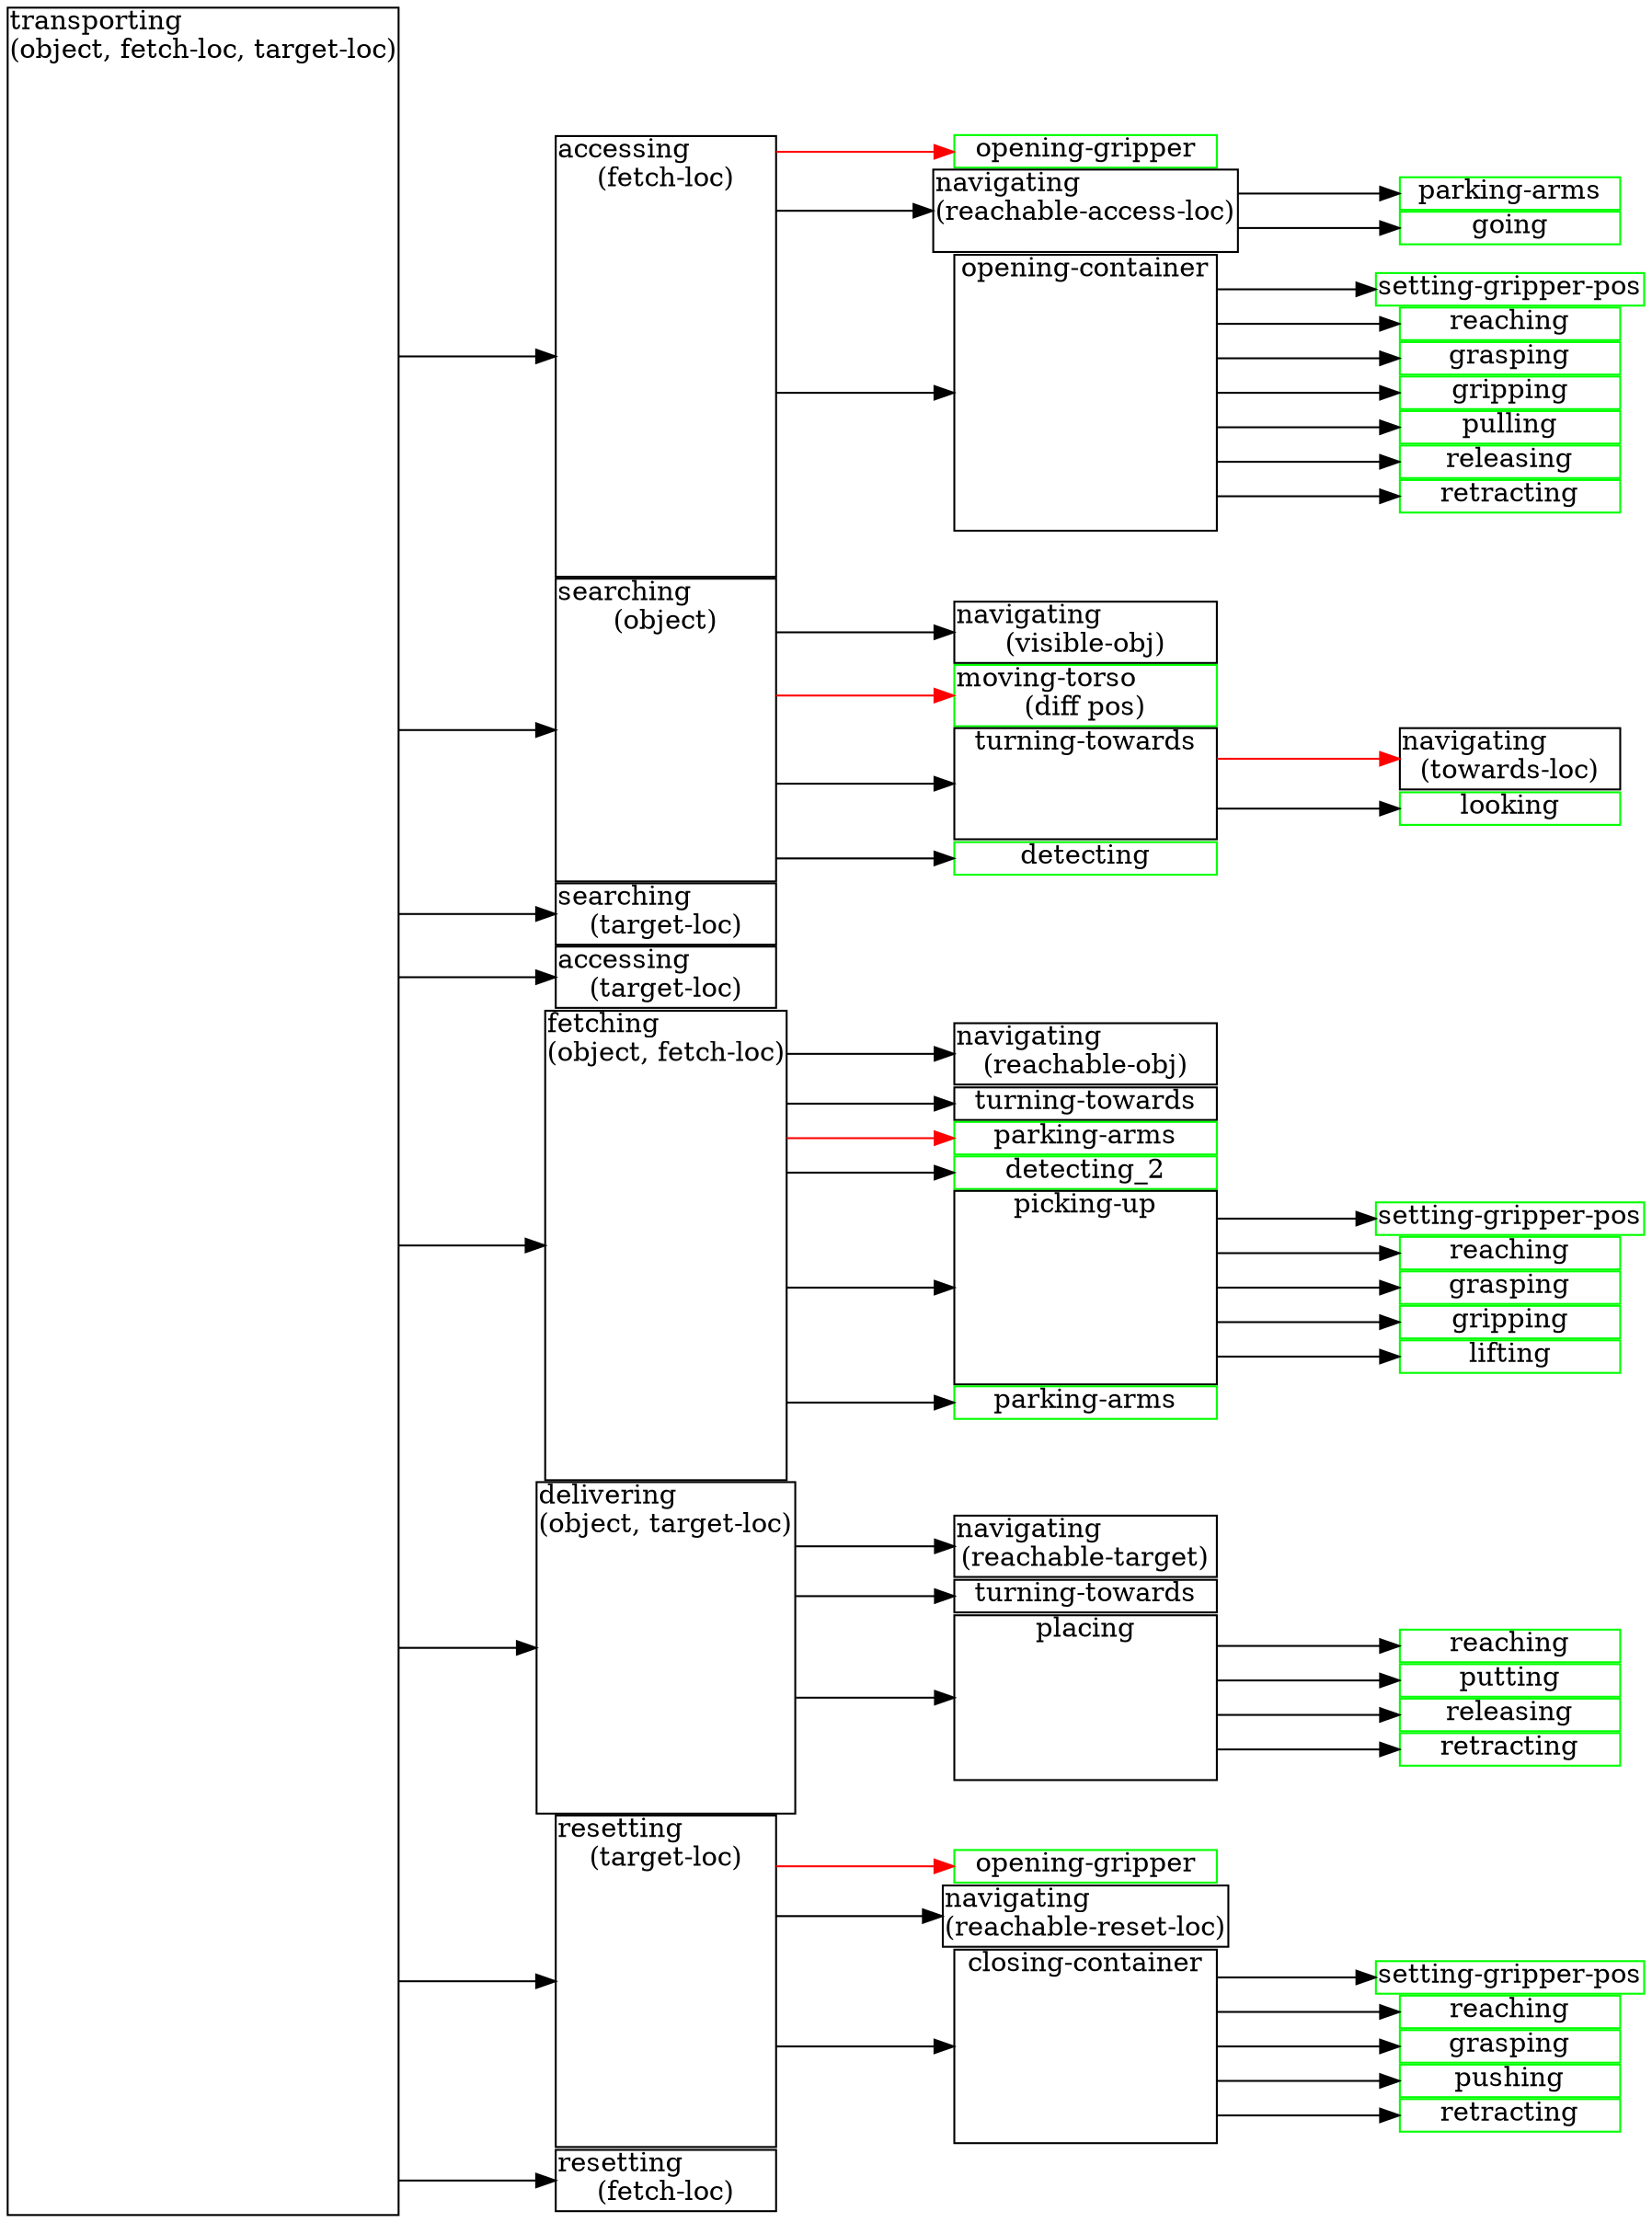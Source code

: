 digraph CRAM {
  graph [rankdir="LR", splines=ortho, concentrate=true,
         nodesep=0.02, ranksep=1.0];
  node [shape=box, labelloc=t, height=0.2, margin="0.01, 0.01"];
  edge [splines=none];

  //////////////////////////////////////////////////////////////

  transporting [label="transporting\l(object, fetch-loc, target-loc)",height=16];

  node [width=1.6];

  accessing_f [label="accessing\l(fetch-loc)",height=3.2];
  searching_o [label="searching\l(object)",height=2.2];
  searching_t [label="searching\l(target-loc)"];
  accessing_t [label="accessing\l(target-loc)"];
  fetching    [label="fetching\l(object, fetch-loc)",height=3.4];
  delivering  [label="delivering\l(object, target-loc)",height=2.4];
  resetting_t [label="resetting\l(target-loc)",height=2.4];
  resetting_f [label="resetting\l(fetch-loc)"];

  // invisible nodes to make joint elbow connections
  // transporting_1 [style=invisible,fixedsize=true,width=0,height=0,label=""];
  // transporting_2 [style=invisible,fixedsize=true,width=0,height=0,label=""];
  // transporting_3 [style=invisible,fixedsize=true,width=0,height=0,label=""];
  // transporting -> transporting_1 [arrowhead=none];
  // transporting_1 -> transporting_2 [arrowhead=none];
  // transporting_1 -> transporting_3 [arrowhead=none];
  // { rank = same; transporting_1; transporting_2; transporting_3 }

  transporting -> accessing_f;
  transporting -> searching_o;
  transporting -> searching_t;
  transporting -> accessing_t;
  transporting -> fetching;
  transporting -> delivering;
  transporting -> resetting_t;
  transporting -> resetting_f;

  { rank = same;
    accessing_f; searching_o; searching_t; accessing_t; fetching;
    delivering; resetting_t; resetting_f;
  }

  ////////////////////////////////////////////////////////

  node [width=1.9];

  opening_gr_fail [label="opening-gripper", color=Green];
  navigating_acc  [label="navigating\l(reachable-access-loc)", height=0.6];
  opening_cont    [label="opening-container", height=2];

  accessing_f -> opening_gr_fail [weight=1, color=Red];
  accessing_f -> navigating_acc;
  accessing_f -> opening_cont [weight=2]

  navigating_vis_obj [label="navigating\l(visible-obj)"]
  moving_torso       [label="moving-torso\l(diff pos)", color=Green];
  turning            [label="turning-towards", height=0.8];
  detecting          [color=Green];

  searching_o -> navigating_vis_obj;
  searching_o -> moving_torso [color=Red];
  searching_o -> turning;
  searching_o -> detecting [weight=1];

  navigating_rch_obj [label="navigating\l(reachable-obj)"];
  turning_2          [label="turning-towards"];
  parking_arms_fail  [label="parking-arms", color=Green];
  detecting_2        [color=Green];
  picking_up         [label="picking-up", height=1.4];
  parking_arms       [label="parking-arms", color=Green];

  fetching -> navigating_rch_obj [weight=1];
  fetching -> turning_2;
  fetching -> parking_arms_fail [color=Red];
  fetching -> detecting_2;
  fetching -> picking_up;
  fetching -> parking_arms [weight=3];

  navigating_rch_tar [label="navigating\l(reachable-target)"];
  turning_3          [label="turning-towards"];
  placing            [label="placing", height=1.2];

  delivering -> navigating_rch_tar;
  delivering -> turning_3;
  delivering -> placing [weight=2];

  opening_gr_fail_2 [label="opening-gripper", color=Green];
  navigating_res    [label="navigating\l(reachable-reset-loc)"];
  closing_cont      [label="closing-container", height=1.4];

  resetting_t -> opening_gr_fail_2 [color=Red];
  resetting_t -> navigating_res;
  resetting_t -> closing_cont [weight=2];

  { rank = same;
    opening_gr_fail navigating_acc opening_cont
    navigating_vis_obj moving_torso turning detecting
    navigating_rch_obj turning_2 parking_arms_fail detecting_2 picking_up parking_arms
    navigating_rch_tar turning_3 placing
    opening_gr_fail_2 navigating_res closing_cont
  }

  ///////////////////////////////////////////////////

  node [width=1.6];

  parking_arms_2     [label="parking-arms", color=Green];
  going              [color=Green];

  navigating_acc -> parking_arms_2;
  navigating_acc -> going;

  setting_gripper  [label="setting-gripper-pos", color=Green];
  reaching         [label="reaching", color=Green];
  grasping         [label="grasping", color=Green];
  gripping         [label="gripping", color=Green];
  pulling          [label="pulling", color=Green];
  releasing        [label="releasing", color=Green];
  retracting       [label="retracting", color=Green];

  opening_cont -> setting_gripper;
  opening_cont -> reaching;
  opening_cont -> grasping;
  opening_cont -> gripping;
  opening_cont -> pulling;
  opening_cont -> releasing;
  opening_cont -> retracting;

  navigating_fail  [label="navigating\l(towards-loc)"];
  looking          [color=Green];

  turning -> navigating_fail [color=Red]
  turning -> looking

  setting_gripper_2 [label="setting-gripper-pos", color=Green]
  reaching_2        [label="reaching", color=Green]
  grasping_2        [label="grasping", color=Green]
  gripping_2        [label="gripping", color=Green]
  lifting           [label="lifting", color=Green]

  picking_up -> setting_gripper_2
  picking_up -> reaching_2
  picking_up -> grasping_2
  picking_up -> gripping_2
  picking_up -> lifting

  reaching_3      [label="reaching", color=Green]
  putting         [label="putting", color=Green]
  releasing_3     [label="releasing", color=Green]
  retracting_3    [label="retracting", color=Green]

  placing -> reaching_3
  placing -> putting
  placing -> releasing_3
  placing -> retracting_3

  setting_gripper_4 [label="setting-gripper-pos", color=Green]
  reaching_4        [label="reaching", color=Green]
  grasping_4        [label="grasping", color=Green]
  pushing_4         [label="pushing", color=Green]
  retracting_4      [label="retracting", color=Green]

  closing_cont -> setting_gripper_4
  closing_cont -> reaching_4
  closing_cont -> grasping_4
  closing_cont -> pushing_4
  closing_cont -> retracting_4
}